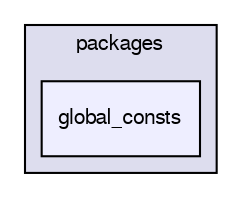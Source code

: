 digraph "/dev/shm/kenichi/update-e1039-doc/e1039-core/packages/global_consts" {
  bgcolor=transparent;
  compound=true
  node [ fontsize="10", fontname="FreeSans"];
  edge [ labelfontsize="10", labelfontname="FreeSans"];
  subgraph clusterdir_8ea7cac0f8d8113a9a7e5b799137b771 {
    graph [ bgcolor="#ddddee", pencolor="black", label="packages" fontname="FreeSans", fontsize="10", URL="dir_8ea7cac0f8d8113a9a7e5b799137b771.html"]
  dir_db0f62da9640c3e2ac69534d9d31ddb5 [shape=box, label="global_consts", style="filled", fillcolor="#eeeeff", pencolor="black", URL="dir_db0f62da9640c3e2ac69534d9d31ddb5.html"];
  }
}
